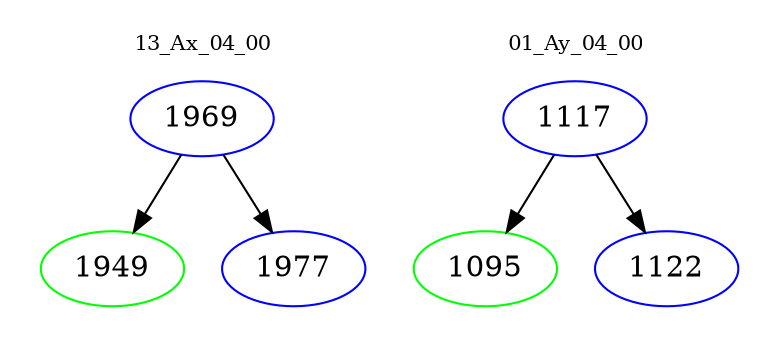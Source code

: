 digraph{
subgraph cluster_0 {
color = white
label = "13_Ax_04_00";
fontsize=10;
T0_1969 [label="1969", color="blue"]
T0_1969 -> T0_1949 [color="black"]
T0_1949 [label="1949", color="green"]
T0_1969 -> T0_1977 [color="black"]
T0_1977 [label="1977", color="blue"]
}
subgraph cluster_1 {
color = white
label = "01_Ay_04_00";
fontsize=10;
T1_1117 [label="1117", color="blue"]
T1_1117 -> T1_1095 [color="black"]
T1_1095 [label="1095", color="green"]
T1_1117 -> T1_1122 [color="black"]
T1_1122 [label="1122", color="blue"]
}
}
